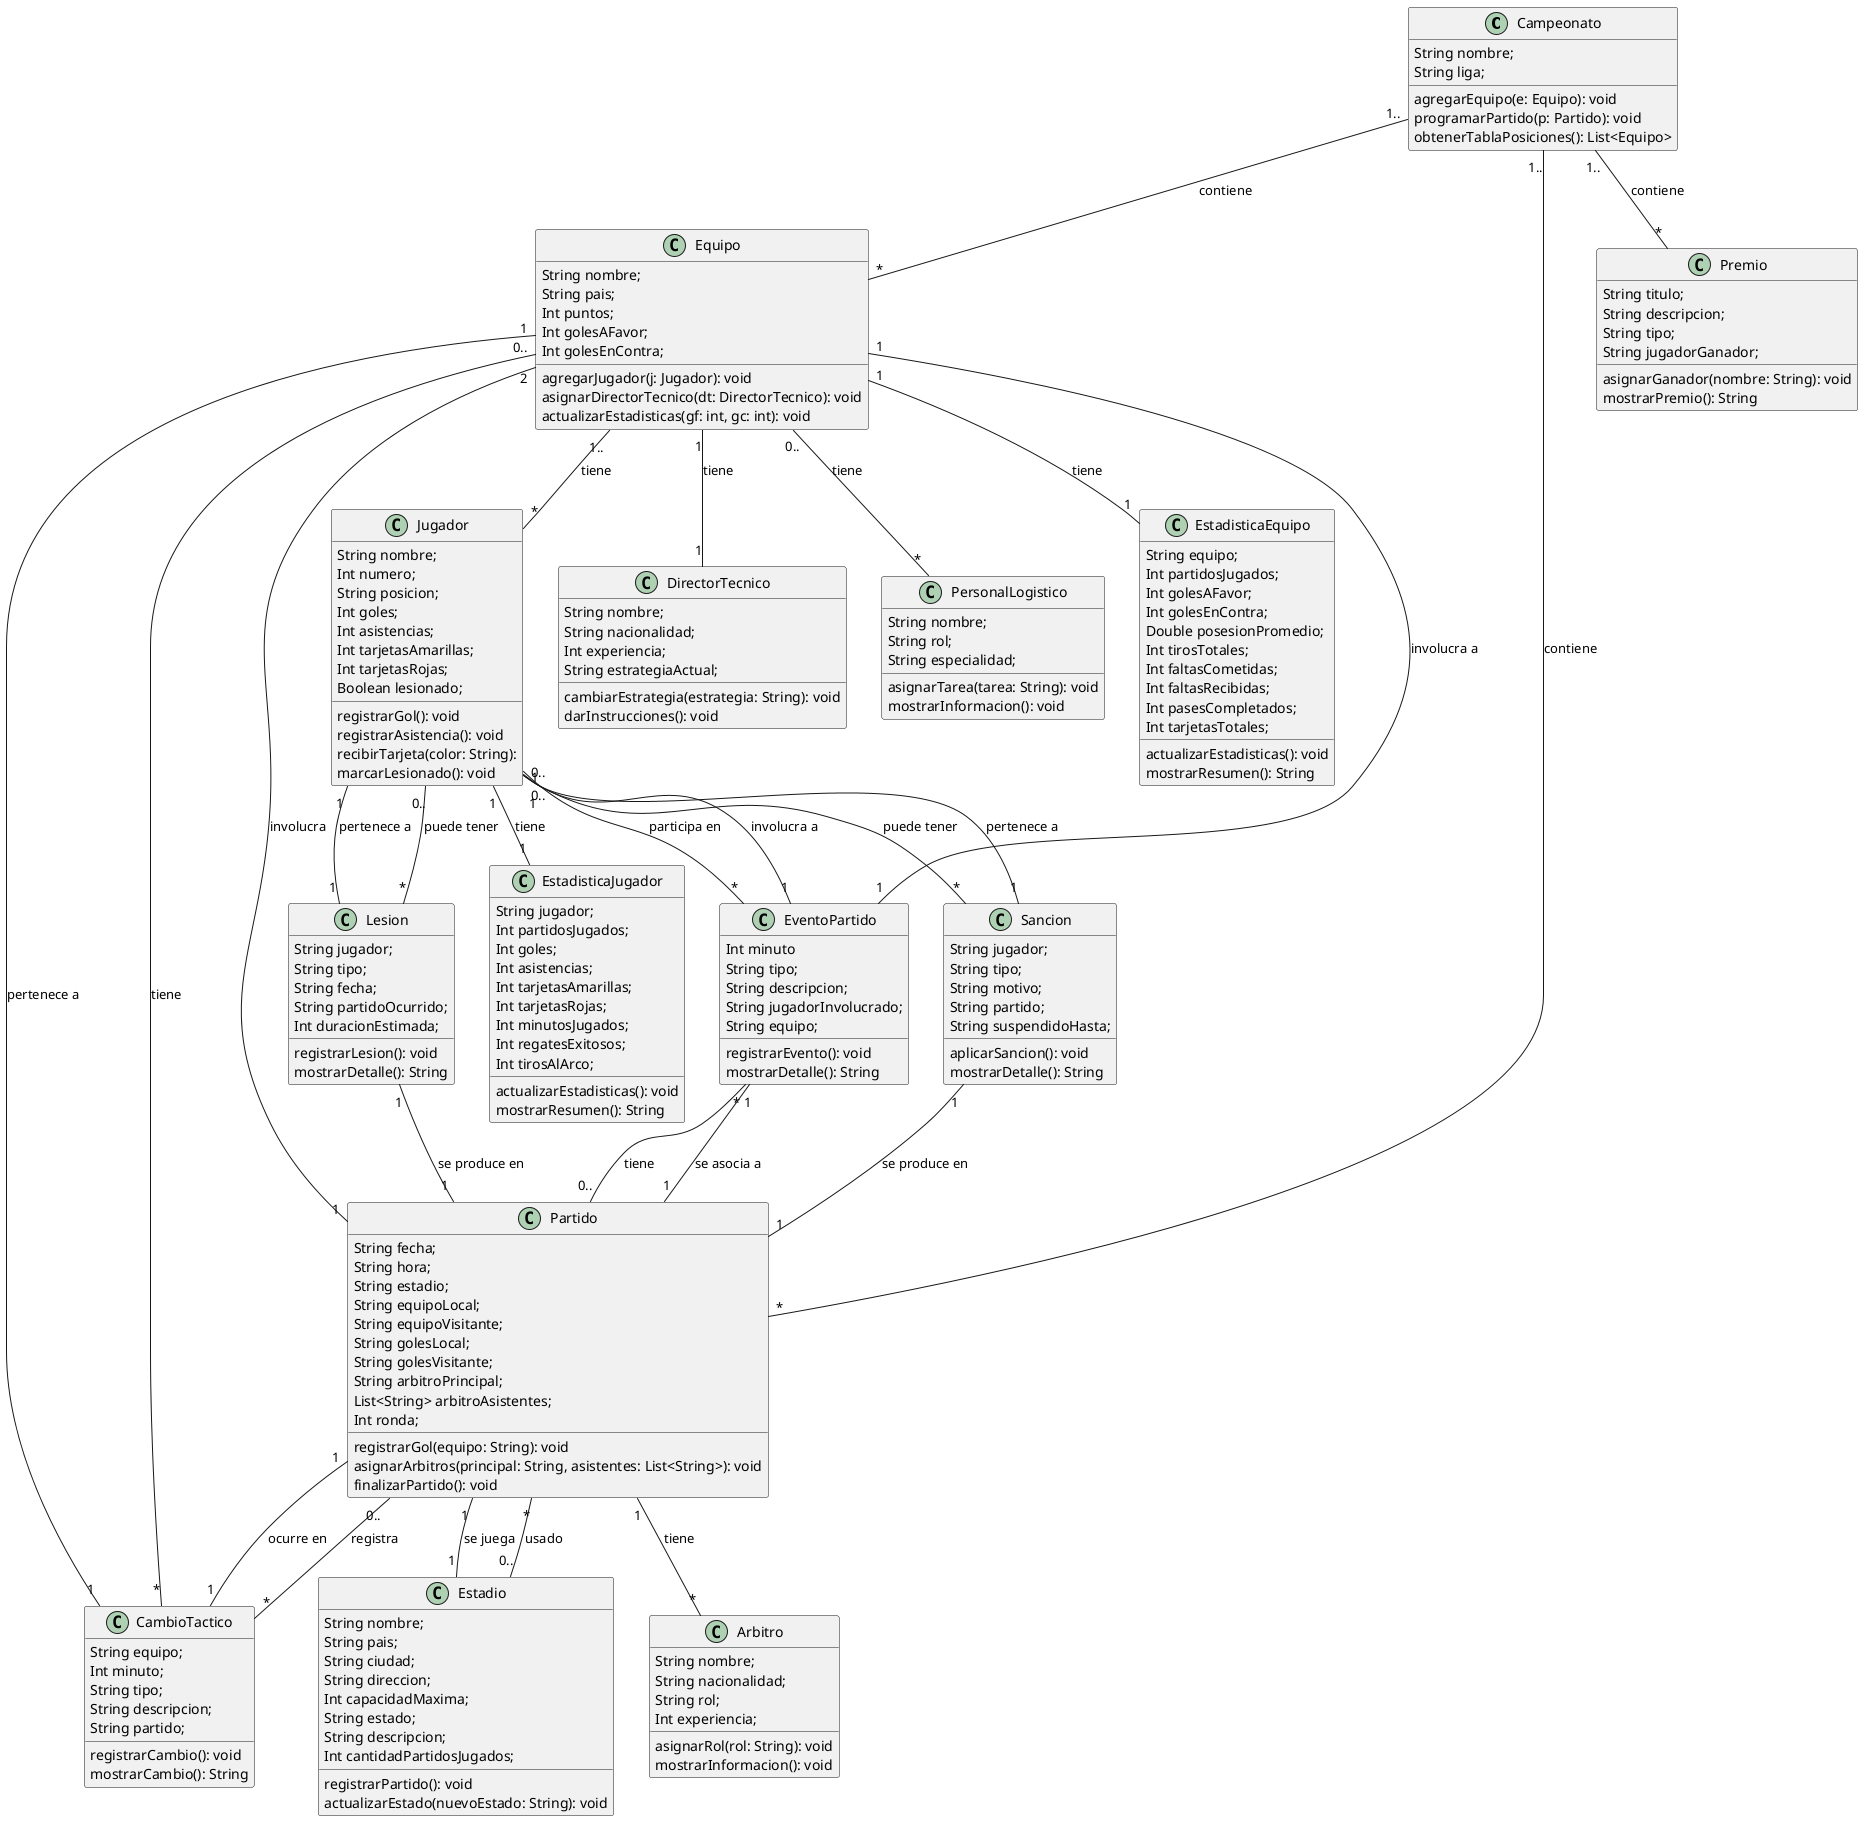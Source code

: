 @startuml
class Campeonato{
  String nombre;
  String liga;
  agregarEquipo(e: Equipo): void
  programarPartido(p: Partido): void
  obtenerTablaPosiciones(): List<Equipo>
}

class Equipo{
  String nombre;
  String pais;
  Int puntos;
  Int golesAFavor;
  Int golesEnContra;
  agregarJugador(j: Jugador): void
  asignarDirectorTecnico(dt: DirectorTecnico): void
  actualizarEstadisticas(gf: int, gc: int): void
}

class Jugador{
  String nombre;
  Int numero;
  String posicion;
  Int goles;
  Int asistencias;
  Int tarjetasAmarillas;
  Int tarjetasRojas;
  Boolean lesionado;
  registrarGol(): void
  registrarAsistencia(): void
  recibirTarjeta(color: String):
  marcarLesionado(): void
}

class DirectorTecnico{
  String nombre;
  String nacionalidad;
  Int experiencia;
  String estrategiaActual;
  cambiarEstrategia(estrategia: String): void
  darInstrucciones(): void 
}

class PersonalLogistico{
  String nombre;
  String rol;
  String especialidad;
  asignarTarea(tarea: String): void
  mostrarInformacion(): void 
}

class Partido{
  String fecha;
  String hora;
  String estadio;
  String equipoLocal;
  String equipoVisitante;
  String golesLocal;
  String golesVisitante;
  String arbitroPrincipal;
  List<String> arbitroAsistentes;
  Int ronda;
  registrarGol(equipo: String): void
  asignarArbitros(principal: String, asistentes: List<String>): void
  finalizarPartido(): void  
}

class Estadio{
  String nombre;
  String pais;
  String ciudad;
  String direccion;
  Int capacidadMaxima;
  String estado;
  String descripcion;
  Int cantidadPartidosJugados;
  registrarPartido(): void
  actualizarEstado(nuevoEstado: String): void
}

class Arbitro{
  String nombre;
  String nacionalidad;
  String rol;
  Int experiencia;
  asignarRol(rol: String): void
  mostrarInformacion(): void
}

class Premio{
  String titulo;
  String descripcion;
  String tipo;
  String jugadorGanador;
  asignarGanador(nombre: String): void
  mostrarPremio(): String  
}

class EventoPartido{
  Int minuto
  String tipo;
  String descripcion;
  String jugadorInvolucrado;
  String equipo;
  registrarEvento(): void
  mostrarDetalle(): String 
}

class EstadisticaJugador{
  String jugador;
  Int partidosJugados;
  Int goles;
  Int asistencias;
  Int tarjetasAmarillas;
  Int tarjetasRojas;
  Int minutosJugados;
  Int regatesExitosos;
  Int tirosAlArco;
  actualizarEstadisticas(): void
  mostrarResumen(): String   
}

class EstadisticaEquipo{
  String equipo;
  Int partidosJugados;
  Int golesAFavor;
  Int golesEnContra;
  Double posesionPromedio;
  Int tirosTotales;
  Int faltasCometidas;
  Int faltasRecibidas;
  Int pasesCompletados;
  Int tarjetasTotales;
  actualizarEstadisticas(): void
  mostrarResumen(): String
}

class Lesion{
  String jugador;
  String tipo;
  String fecha;
  String partidoOcurrido;
  Int duracionEstimada;
  registrarLesion(): void
  mostrarDetalle(): String 
}

class Sancion{
  String jugador;
  String tipo;
  String motivo;
  String partido;
  String suspendidoHasta;
  aplicarSancion(): void
  mostrarDetalle(): String
}

class CambioTactico{
  String equipo;
  Int minuto;
  String tipo;
  String descripcion;
  String partido;
  registrarCambio(): void
  mostrarCambio(): String      
}


Campeonato "1.." -- "*" Equipo : contiene
Campeonato "1.." -- "*" Partido : contiene
Campeonato "1.." -- "*" Premio : contiene

Equipo "1.." -- "*" Jugador : tiene
Equipo "1" -- "1" DirectorTecnico : tiene
Equipo "0.." -- "*" PersonalLogistico : tiene
Equipo "1" -- "1" EstadisticaEquipo : tiene
Equipo "0.." -- "*" CambioTactico : tiene

Jugador "1" -- "1" EstadisticaJugador : tiene 
Jugador "0.." -- "*" Lesion : puede tener
Jugador "0.." -- "*" Sancion : puede tener
Jugador "0.." -- "*" EventoPartido : participa en

Partido "1" -- "2" Equipo : involucra
Partido "1" -- "1" Estadio : se juega
Partido "1" -- "*" Arbitro : tiene
Partido "0.." -- "*" EventoPartido : tiene
Partido "0.." -- "*" CambioTactico : registra

Estadio "0.." -- "*" Partido : usado

EventoPartido "1" -- "1" Partido : se asocia a
EventoPartido "1" -- "1" Jugador : involucra a
EventoPartido "1" -- "1" Equipo : involucra a

Lesion "1" -- "1" Jugador : pertenece a
Lesion "1" -- "1" Partido : se produce en

Sancion "1" -- "1" Jugador : pertenece a
Sancion "1" -- "1" Partido : se produce en

CambioTactico "1" -- "1" Equipo : pertenece a
CambioTactico "1" -- "1" Partido : ocurre en

@enduml
